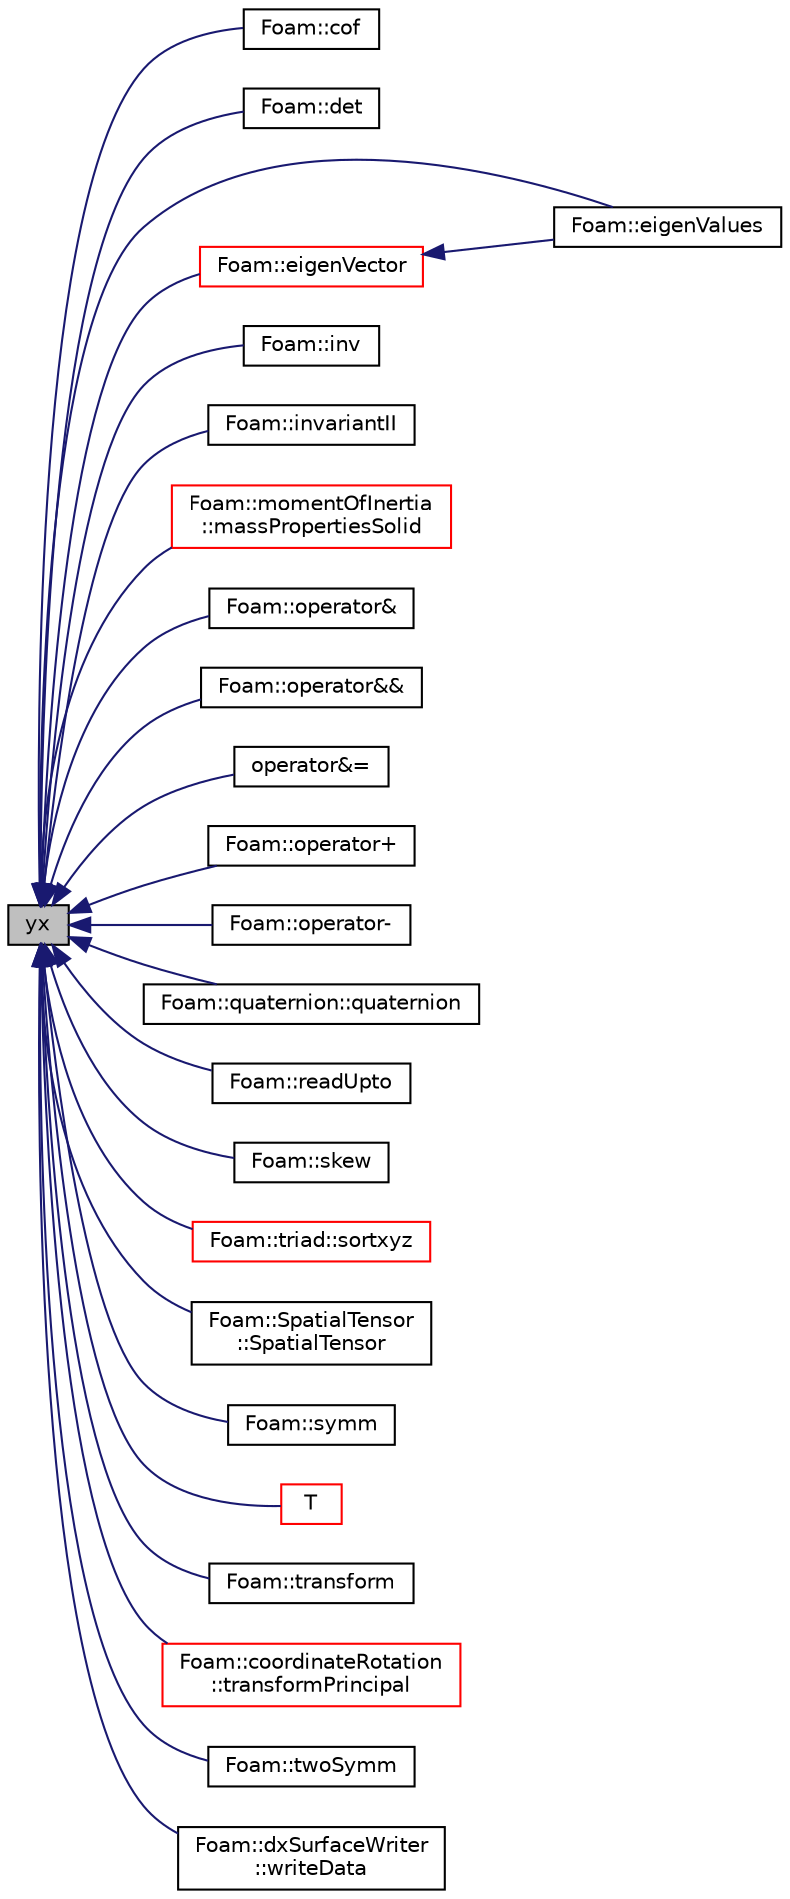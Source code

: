 digraph "yx"
{
  bgcolor="transparent";
  edge [fontname="Helvetica",fontsize="10",labelfontname="Helvetica",labelfontsize="10"];
  node [fontname="Helvetica",fontsize="10",shape=record];
  rankdir="LR";
  Node1 [label="yx",height=0.2,width=0.4,color="black", fillcolor="grey75", style="filled", fontcolor="black"];
  Node1 -> Node2 [dir="back",color="midnightblue",fontsize="10",style="solid",fontname="Helvetica"];
  Node2 [label="Foam::cof",height=0.2,width=0.4,color="black",URL="$a10887.html#ad125526a422e2bd9c6e5c5f4a317af26",tooltip="Return the cofactor tensor of a tensor. "];
  Node1 -> Node3 [dir="back",color="midnightblue",fontsize="10",style="solid",fontname="Helvetica"];
  Node3 [label="Foam::det",height=0.2,width=0.4,color="black",URL="$a10887.html#a1d843934098e732c7ab3f36774a0abc9",tooltip="Return the determinant of a tensor. "];
  Node1 -> Node4 [dir="back",color="midnightblue",fontsize="10",style="solid",fontname="Helvetica"];
  Node4 [label="Foam::eigenValues",height=0.2,width=0.4,color="black",URL="$a10887.html#a439ae805cc773abe7c94178cce4f5ba3"];
  Node1 -> Node5 [dir="back",color="midnightblue",fontsize="10",style="solid",fontname="Helvetica"];
  Node5 [label="Foam::eigenVector",height=0.2,width=0.4,color="red",URL="$a10887.html#aed8ccde72af25f41d76277dffa26abad"];
  Node5 -> Node4 [dir="back",color="midnightblue",fontsize="10",style="solid",fontname="Helvetica"];
  Node1 -> Node6 [dir="back",color="midnightblue",fontsize="10",style="solid",fontname="Helvetica"];
  Node6 [label="Foam::inv",height=0.2,width=0.4,color="black",URL="$a10887.html#a185b4212d0617ccfaa1efdff22eadf64",tooltip="Return the inverse of a tensor given the determinant. "];
  Node1 -> Node7 [dir="back",color="midnightblue",fontsize="10",style="solid",fontname="Helvetica"];
  Node7 [label="Foam::invariantII",height=0.2,width=0.4,color="black",URL="$a10887.html#a98d83dc4e3c2ffaf3b1d62c5802a0c4d",tooltip="Return the 2nd invariant of a tensor. "];
  Node1 -> Node8 [dir="back",color="midnightblue",fontsize="10",style="solid",fontname="Helvetica"];
  Node8 [label="Foam::momentOfInertia\l::massPropertiesSolid",height=0.2,width=0.4,color="red",URL="$a01559.html#ac948fad3ba413d57d196458b12848db1"];
  Node1 -> Node9 [dir="back",color="midnightblue",fontsize="10",style="solid",fontname="Helvetica"];
  Node9 [label="Foam::operator&",height=0.2,width=0.4,color="black",URL="$a10887.html#a52c4fbc41e8b1403cb438a86b82793fa",tooltip="Inner-product between a diagonal tensor and a tensor. "];
  Node1 -> Node10 [dir="back",color="midnightblue",fontsize="10",style="solid",fontname="Helvetica"];
  Node10 [label="Foam::operator&&",height=0.2,width=0.4,color="black",URL="$a10887.html#a0ee00026139fbccfa393a13788960b75",tooltip="Double-dot-product between a symmetric tensor and a tensor. "];
  Node1 -> Node11 [dir="back",color="midnightblue",fontsize="10",style="solid",fontname="Helvetica"];
  Node11 [label="operator&=",height=0.2,width=0.4,color="black",URL="$a02650.html#a1f0c85fbcfcaf5283eeccaaeaaab367b",tooltip="Inner-product with a Tensor. "];
  Node1 -> Node12 [dir="back",color="midnightblue",fontsize="10",style="solid",fontname="Helvetica"];
  Node12 [label="Foam::operator+",height=0.2,width=0.4,color="black",URL="$a10887.html#afd3ddb9840be2a7ca902615359e3283e"];
  Node1 -> Node13 [dir="back",color="midnightblue",fontsize="10",style="solid",fontname="Helvetica"];
  Node13 [label="Foam::operator-",height=0.2,width=0.4,color="black",URL="$a10887.html#a2c7fb7bc3807efdfd0a5456730bc84fc"];
  Node1 -> Node14 [dir="back",color="midnightblue",fontsize="10",style="solid",fontname="Helvetica"];
  Node14 [label="Foam::quaternion::quaternion",height=0.2,width=0.4,color="black",URL="$a02102.html#ac16a816cff3e72c4375a6602b025d5ed",tooltip="Construct a quaternion from a rotation tensor. "];
  Node1 -> Node15 [dir="back",color="midnightblue",fontsize="10",style="solid",fontname="Helvetica"];
  Node15 [label="Foam::readUpto",height=0.2,width=0.4,color="black",URL="$a10887.html#adebc6d49ebf4c5b9e97e0e2f96d4c493"];
  Node1 -> Node16 [dir="back",color="midnightblue",fontsize="10",style="solid",fontname="Helvetica"];
  Node16 [label="Foam::skew",height=0.2,width=0.4,color="black",URL="$a10887.html#a8d07a2155a82c401a120a0f2ae2d1440",tooltip="Return the skew-symmetric part of a tensor. "];
  Node1 -> Node17 [dir="back",color="midnightblue",fontsize="10",style="solid",fontname="Helvetica"];
  Node17 [label="Foam::triad::sortxyz",height=0.2,width=0.4,color="red",URL="$a02765.html#a484a8acdc9d2a8026bfdb1863f55544a",tooltip="Sort the axes such that they are closest to the x, y and z axes. "];
  Node1 -> Node18 [dir="back",color="midnightblue",fontsize="10",style="solid",fontname="Helvetica"];
  Node18 [label="Foam::SpatialTensor\l::SpatialTensor",height=0.2,width=0.4,color="black",URL="$a02467.html#afa611c5a6721440109ca789c96b77f2d",tooltip="Construct given 4 tensor blocks. "];
  Node1 -> Node19 [dir="back",color="midnightblue",fontsize="10",style="solid",fontname="Helvetica"];
  Node19 [label="Foam::symm",height=0.2,width=0.4,color="black",URL="$a10887.html#a247f64ca032aa6fa7a54701f5785db53",tooltip="Return the symmetric part of a tensor. "];
  Node1 -> Node20 [dir="back",color="midnightblue",fontsize="10",style="solid",fontname="Helvetica"];
  Node20 [label="T",height=0.2,width=0.4,color="red",URL="$a02650.html#a0dd17bc97098bb6f1bb7bdefec4dd56c",tooltip="Return transpose. "];
  Node1 -> Node21 [dir="back",color="midnightblue",fontsize="10",style="solid",fontname="Helvetica"];
  Node21 [label="Foam::transform",height=0.2,width=0.4,color="black",URL="$a10887.html#a2398526b38a4e70fd5c67cbfd9139fc0"];
  Node1 -> Node22 [dir="back",color="midnightblue",fontsize="10",style="solid",fontname="Helvetica"];
  Node22 [label="Foam::coordinateRotation\l::transformPrincipal",height=0.2,width=0.4,color="red",URL="$a00402.html#a241ca7c5ec67a9cd7c100e28024c3e0d",tooltip="Transform principal. "];
  Node1 -> Node23 [dir="back",color="midnightblue",fontsize="10",style="solid",fontname="Helvetica"];
  Node23 [label="Foam::twoSymm",height=0.2,width=0.4,color="black",URL="$a10887.html#a1f61956bd0d628e84789584e7564ac59",tooltip="Return twice the symmetric part of a tensor. "];
  Node1 -> Node24 [dir="back",color="midnightblue",fontsize="10",style="solid",fontname="Helvetica"];
  Node24 [label="Foam::dxSurfaceWriter\l::writeData",height=0.2,width=0.4,color="black",URL="$a00597.html#af3b96bf02d1b0925c325805a3b29ccfa"];
}
